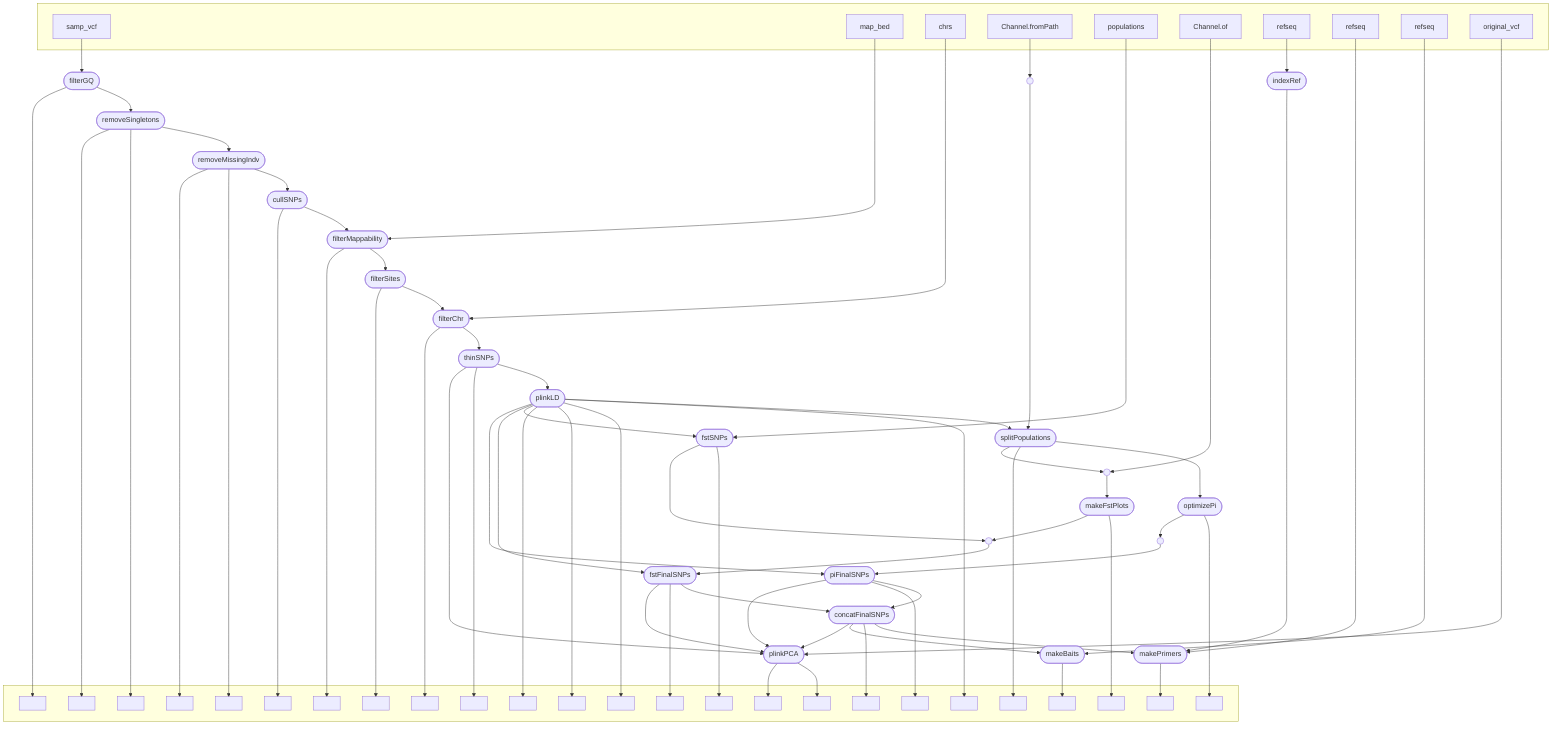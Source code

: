 flowchart TB
    subgraph " "
    v0["samp_vcf"]
    v11["map_bed"]
    v16["chrs"]
    v26["Channel.fromPath"]
    v34["populations"]
    v41["Channel.of"]
    v54["refseq"]
    v56["refseq"]
    v59["refseq"]
    v62["original_vcf"]
    end
    v1([filterGQ])
    subgraph " "
    v2[" "]
    v4[" "]
    v5[" "]
    v7[" "]
    v8[" "]
    v10[" "]
    v13[" "]
    v15[" "]
    v18[" "]
    v20[" "]
    v22[" "]
    v23[" "]
    v24[" "]
    v25[" "]
    v31[" "]
    v33[" "]
    v36[" "]
    v44[" "]
    v48[" "]
    v51[" "]
    v53[" "]
    v58[" "]
    v61[" "]
    v64[" "]
    v65[" "]
    end
    v3([removeSingletons])
    v6([removeMissingIndv])
    v9([cullSNPs])
    v12([filterMappability])
    v14([filterSites])
    v17([filterChr])
    v19([thinSNPs])
    v21([plinkLD])
    v30([splitPopulations])
    v32([optimizePi])
    v35([fstSNPs])
    v43([makeFstPlots])
    v47([fstFinalSNPs])
    v50([piFinalSNPs])
    v52([concatFinalSNPs])
    v55([indexRef])
    v57([makePrimers])
    v60([makeBaits])
    v63([plinkPCA])
    v27(( ))
    v37(( ))
    v45(( ))
    v49(( ))
    v0 --> v1
    v1 --> v3
    v1 --> v2
    v3 --> v6
    v3 --> v5
    v3 --> v4
    v6 --> v9
    v6 --> v8
    v6 --> v7
    v9 --> v12
    v9 --> v10
    v11 --> v12
    v12 --> v14
    v12 --> v13
    v14 --> v17
    v14 --> v15
    v16 --> v17
    v17 --> v19
    v17 --> v18
    v19 --> v21
    v19 --> v20
    v19 --> v63
    v21 --> v30
    v21 --> v25
    v21 --> v24
    v21 --> v23
    v21 --> v22
    v21 --> v35
    v21 --> v47
    v21 --> v50
    v26 --> v27
    v27 --> v30
    v30 --> v32
    v30 --> v31
    v30 --> v37
    v32 --> v33
    v32 --> v49
    v34 --> v35
    v35 --> v36
    v35 --> v45
    v41 --> v37
    v37 --> v43
    v43 --> v44
    v43 --> v45
    v45 --> v47
    v47 --> v52
    v47 --> v48
    v47 --> v63
    v49 --> v50
    v50 --> v52
    v50 --> v51
    v50 --> v63
    v52 --> v57
    v52 --> v53
    v52 --> v60
    v52 --> v63
    v54 --> v55
    v55 --> v57
    v56 --> v57
    v57 --> v58
    v59 --> v60
    v60 --> v61
    v62 --> v63
    v63 --> v65
    v63 --> v64